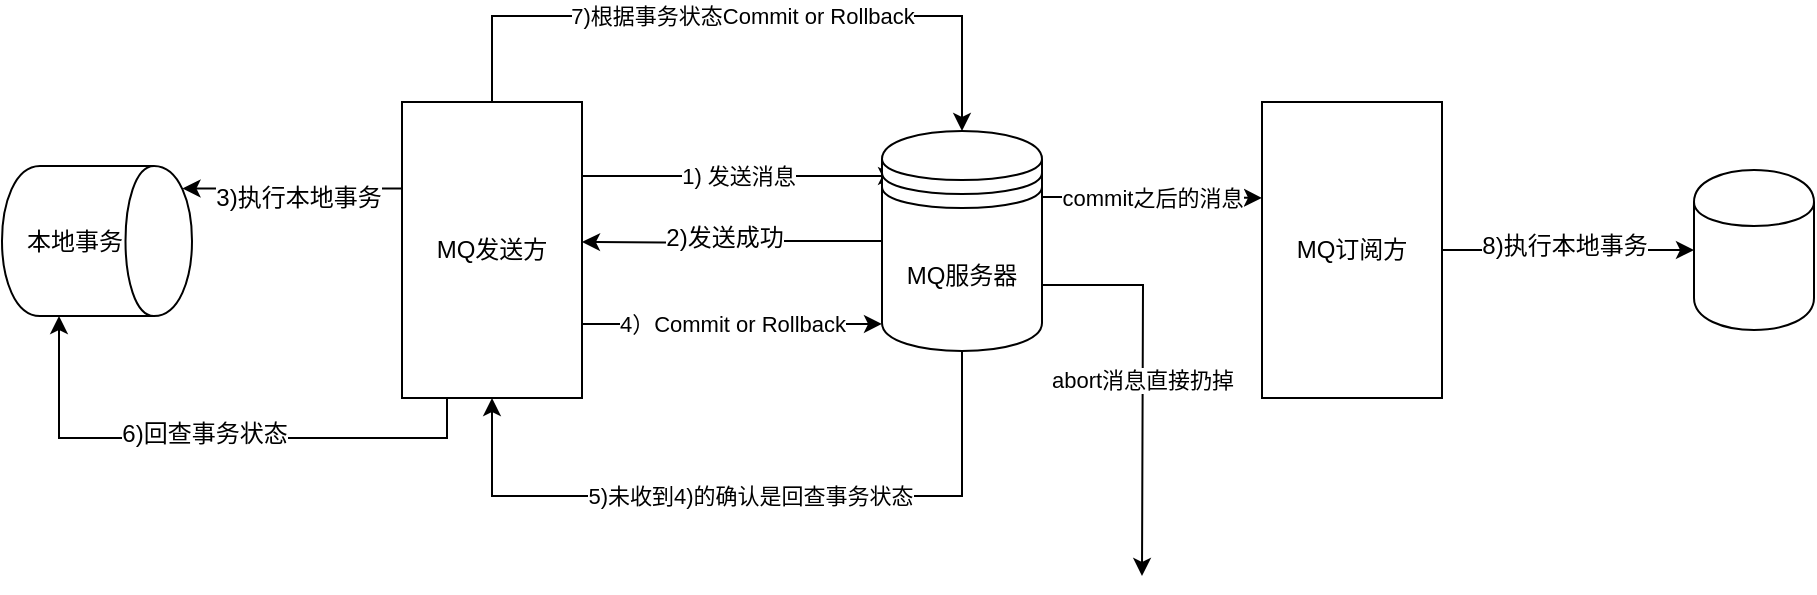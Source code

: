 <mxfile version="10.5.1" type="github"><diagram id="yO_GEqYGd_Jfp-rW3tyH" name="Page-1"><mxGraphModel dx="886" dy="593" grid="1" gridSize="10" guides="1" tooltips="1" connect="1" arrows="1" fold="1" page="1" pageScale="1" pageWidth="827" pageHeight="1169" math="0" shadow="0"><root><mxCell id="0"/><mxCell id="1" parent="0"/><mxCell id="WWUfv2tplLgRIS7qv0IR-1" value="本地事务" style="shape=cylinder;whiteSpace=wrap;html=1;boundedLbl=1;backgroundOutline=1;direction=south;" vertex="1" parent="1"><mxGeometry x="10" y="215" width="95" height="75" as="geometry"/></mxCell><mxCell id="WWUfv2tplLgRIS7qv0IR-4" value="1) 发送消息" style="edgeStyle=orthogonalEdgeStyle;rounded=0;orthogonalLoop=1;jettySize=auto;html=1;exitX=1;exitY=0.25;exitDx=0;exitDy=0;entryX=0.088;entryY=0.205;entryDx=0;entryDy=0;entryPerimeter=0;" edge="1" parent="1" source="WWUfv2tplLgRIS7qv0IR-2" target="WWUfv2tplLgRIS7qv0IR-3"><mxGeometry relative="1" as="geometry"/></mxCell><mxCell id="WWUfv2tplLgRIS7qv0IR-7" style="edgeStyle=orthogonalEdgeStyle;rounded=0;orthogonalLoop=1;jettySize=auto;html=1;exitX=0;exitY=0.25;exitDx=0;exitDy=0;entryX=0.15;entryY=0.05;entryDx=0;entryDy=0;entryPerimeter=0;" edge="1" parent="1" source="WWUfv2tplLgRIS7qv0IR-2" target="WWUfv2tplLgRIS7qv0IR-1"><mxGeometry relative="1" as="geometry"><Array as="points"><mxPoint x="210" y="226"/></Array></mxGeometry></mxCell><mxCell id="WWUfv2tplLgRIS7qv0IR-8" value="3)执行本地事务" style="text;html=1;resizable=0;points=[];align=center;verticalAlign=middle;labelBackgroundColor=#ffffff;" vertex="1" connectable="0" parent="WWUfv2tplLgRIS7qv0IR-7"><mxGeometry x="0.229" y="-1" relative="1" as="geometry"><mxPoint x="12.5" y="5" as="offset"/></mxGeometry></mxCell><mxCell id="WWUfv2tplLgRIS7qv0IR-9" value="4）Commit or Rollback" style="edgeStyle=orthogonalEdgeStyle;rounded=0;orthogonalLoop=1;jettySize=auto;html=1;exitX=1;exitY=0.75;exitDx=0;exitDy=0;entryX=0;entryY=0.877;entryDx=0;entryDy=0;entryPerimeter=0;" edge="1" parent="1" source="WWUfv2tplLgRIS7qv0IR-2" target="WWUfv2tplLgRIS7qv0IR-3"><mxGeometry relative="1" as="geometry"/></mxCell><mxCell id="WWUfv2tplLgRIS7qv0IR-11" style="edgeStyle=orthogonalEdgeStyle;rounded=0;orthogonalLoop=1;jettySize=auto;html=1;exitX=0.25;exitY=1;exitDx=0;exitDy=0;entryX=1;entryY=0.7;entryDx=0;entryDy=0;" edge="1" parent="1" source="WWUfv2tplLgRIS7qv0IR-2" target="WWUfv2tplLgRIS7qv0IR-1"><mxGeometry relative="1" as="geometry"/></mxCell><mxCell id="WWUfv2tplLgRIS7qv0IR-12" value="6)回查事务状态&lt;br&gt;" style="text;html=1;resizable=0;points=[];align=center;verticalAlign=middle;labelBackgroundColor=#ffffff;" vertex="1" connectable="0" parent="WWUfv2tplLgRIS7qv0IR-11"><mxGeometry x="0.033" y="-2" relative="1" as="geometry"><mxPoint as="offset"/></mxGeometry></mxCell><mxCell id="WWUfv2tplLgRIS7qv0IR-13" value="7)根据事务状态Commit or Rollback" style="edgeStyle=orthogonalEdgeStyle;rounded=0;orthogonalLoop=1;jettySize=auto;html=1;exitX=0.5;exitY=0;exitDx=0;exitDy=0;entryX=0.5;entryY=0;entryDx=0;entryDy=0;" edge="1" parent="1" source="WWUfv2tplLgRIS7qv0IR-2" target="WWUfv2tplLgRIS7qv0IR-3"><mxGeometry relative="1" as="geometry"><Array as="points"><mxPoint x="255" y="140"/><mxPoint x="490" y="140"/></Array></mxGeometry></mxCell><mxCell id="WWUfv2tplLgRIS7qv0IR-2" value="MQ发送方" style="rounded=0;whiteSpace=wrap;html=1;" vertex="1" parent="1"><mxGeometry x="210" y="183" width="90" height="148" as="geometry"/></mxCell><mxCell id="WWUfv2tplLgRIS7qv0IR-5" style="edgeStyle=orthogonalEdgeStyle;rounded=0;orthogonalLoop=1;jettySize=auto;html=1;exitX=0;exitY=0.5;exitDx=0;exitDy=0;" edge="1" parent="1" source="WWUfv2tplLgRIS7qv0IR-3"><mxGeometry relative="1" as="geometry"><mxPoint x="300" y="253" as="targetPoint"/></mxGeometry></mxCell><mxCell id="WWUfv2tplLgRIS7qv0IR-6" value="2)发送成功" style="text;html=1;resizable=0;points=[];align=center;verticalAlign=middle;labelBackgroundColor=#ffffff;" vertex="1" connectable="0" parent="WWUfv2tplLgRIS7qv0IR-5"><mxGeometry x="0.067" y="-3" relative="1" as="geometry"><mxPoint as="offset"/></mxGeometry></mxCell><mxCell id="WWUfv2tplLgRIS7qv0IR-10" value="5)未收到4)的确认是回查事务状态" style="edgeStyle=orthogonalEdgeStyle;rounded=0;orthogonalLoop=1;jettySize=auto;html=1;exitX=0.5;exitY=1;exitDx=0;exitDy=0;entryX=0.5;entryY=1;entryDx=0;entryDy=0;" edge="1" parent="1" source="WWUfv2tplLgRIS7qv0IR-3" target="WWUfv2tplLgRIS7qv0IR-2"><mxGeometry relative="1" as="geometry"><Array as="points"><mxPoint x="490" y="380"/><mxPoint x="255" y="380"/></Array></mxGeometry></mxCell><mxCell id="WWUfv2tplLgRIS7qv0IR-16" value="commit之后的消息" style="edgeStyle=orthogonalEdgeStyle;rounded=0;orthogonalLoop=1;jettySize=auto;html=1;exitX=1;exitY=0.3;exitDx=0;exitDy=0;entryX=0;entryY=0.324;entryDx=0;entryDy=0;entryPerimeter=0;" edge="1" parent="1" source="WWUfv2tplLgRIS7qv0IR-3" target="WWUfv2tplLgRIS7qv0IR-14"><mxGeometry relative="1" as="geometry"/></mxCell><mxCell id="WWUfv2tplLgRIS7qv0IR-17" value="abort消息直接扔掉" style="edgeStyle=orthogonalEdgeStyle;rounded=0;orthogonalLoop=1;jettySize=auto;html=1;exitX=1;exitY=0.7;exitDx=0;exitDy=0;" edge="1" parent="1" source="WWUfv2tplLgRIS7qv0IR-3"><mxGeometry relative="1" as="geometry"><mxPoint x="580" y="420" as="targetPoint"/></mxGeometry></mxCell><mxCell id="WWUfv2tplLgRIS7qv0IR-3" value="MQ服务器" style="shape=datastore;whiteSpace=wrap;html=1;" vertex="1" parent="1"><mxGeometry x="450" y="197.5" width="80" height="110" as="geometry"/></mxCell><mxCell id="WWUfv2tplLgRIS7qv0IR-19" style="edgeStyle=orthogonalEdgeStyle;rounded=0;orthogonalLoop=1;jettySize=auto;html=1;exitX=1;exitY=0.5;exitDx=0;exitDy=0;" edge="1" parent="1" source="WWUfv2tplLgRIS7qv0IR-14" target="WWUfv2tplLgRIS7qv0IR-18"><mxGeometry relative="1" as="geometry"/></mxCell><mxCell id="WWUfv2tplLgRIS7qv0IR-20" value="8)执行本地事务" style="text;html=1;resizable=0;points=[];align=center;verticalAlign=middle;labelBackgroundColor=#ffffff;" vertex="1" connectable="0" parent="WWUfv2tplLgRIS7qv0IR-19"><mxGeometry x="-0.032" y="2" relative="1" as="geometry"><mxPoint as="offset"/></mxGeometry></mxCell><mxCell id="WWUfv2tplLgRIS7qv0IR-14" value="MQ订阅方" style="rounded=0;whiteSpace=wrap;html=1;" vertex="1" parent="1"><mxGeometry x="640" y="183" width="90" height="148" as="geometry"/></mxCell><mxCell id="WWUfv2tplLgRIS7qv0IR-18" value="" style="shape=cylinder;whiteSpace=wrap;html=1;boundedLbl=1;backgroundOutline=1;" vertex="1" parent="1"><mxGeometry x="856" y="217" width="60" height="80" as="geometry"/></mxCell></root></mxGraphModel></diagram></mxfile>
